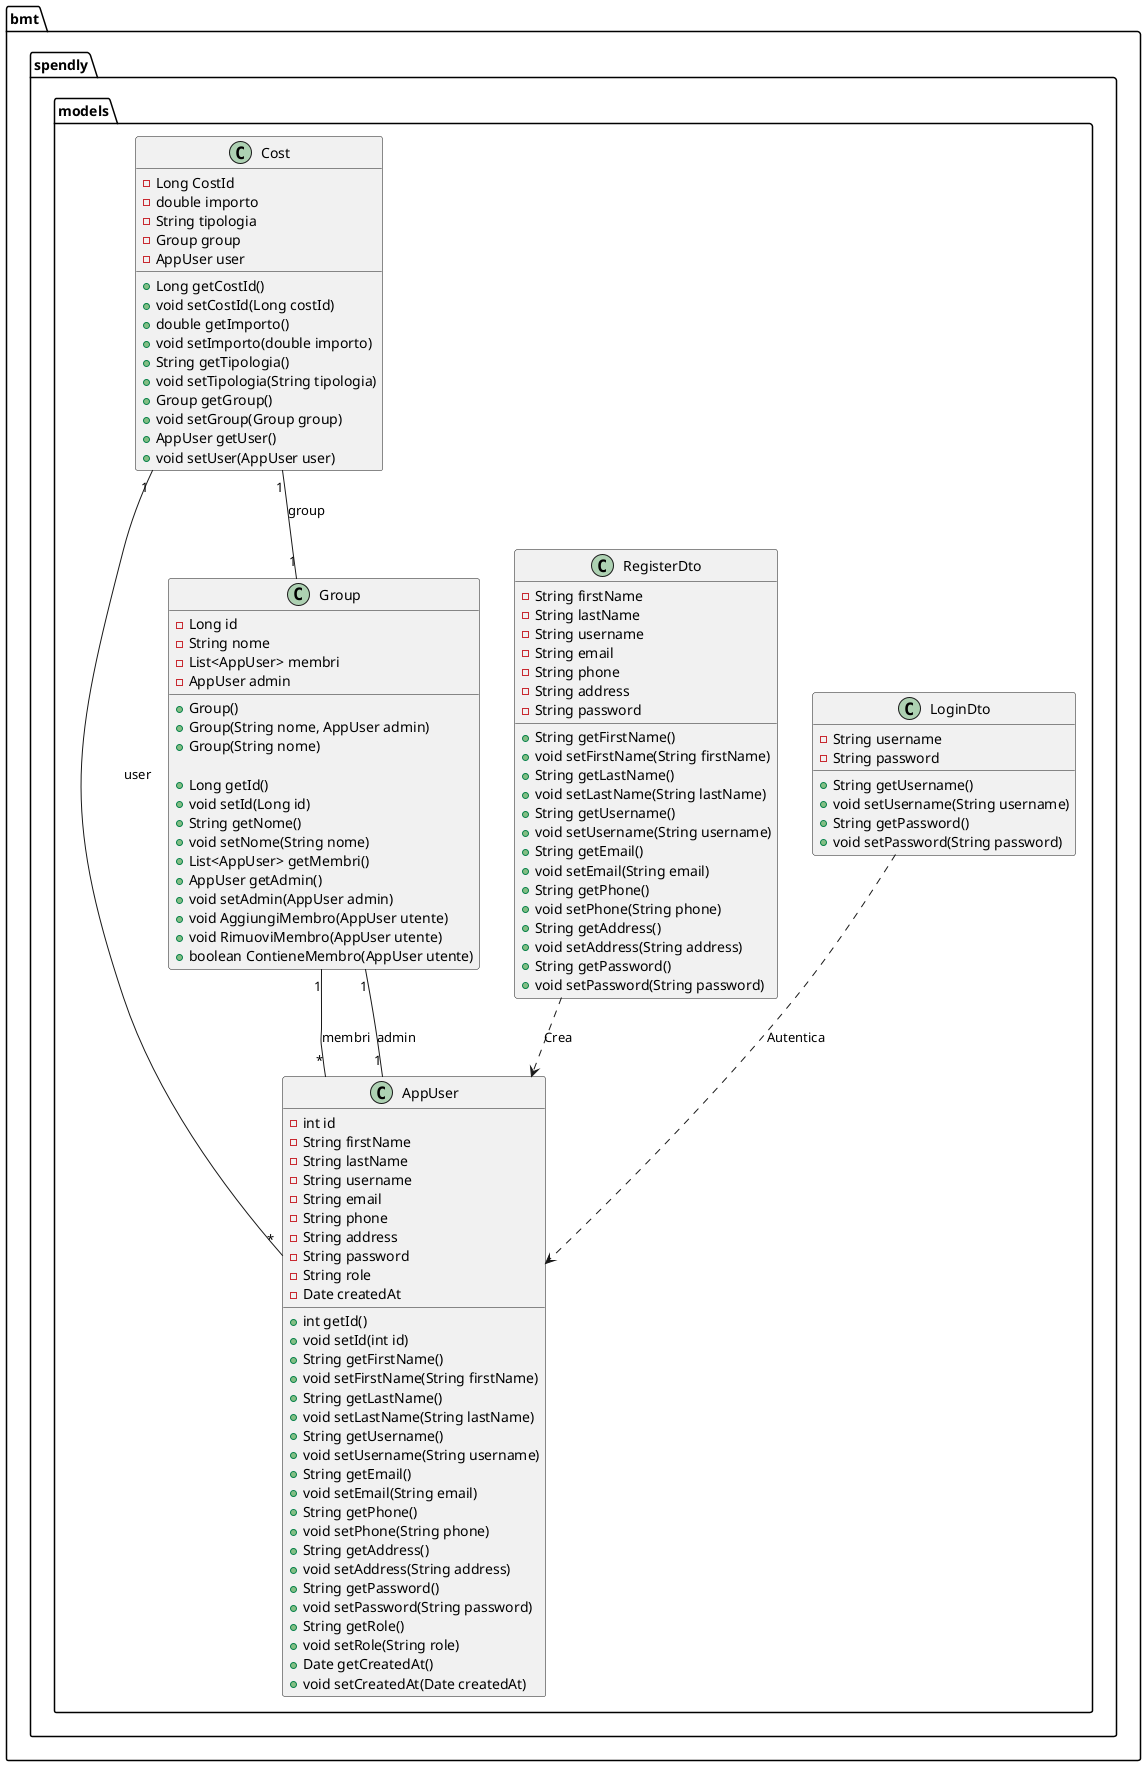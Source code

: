 @startuml
package "bmt.spendly.models" {
    class AppUser {
        - int id
        - String firstName
        - String lastName
        - String username
        - String email
        - String phone
        - String address
        - String password
        - String role
        - Date createdAt

        + int getId()
        + void setId(int id)
        + String getFirstName()
        + void setFirstName(String firstName)
        + String getLastName()
        + void setLastName(String lastName)
        + String getUsername()
        + void setUsername(String username)
        + String getEmail()
        + void setEmail(String email)
        + String getPhone()
        + void setPhone(String phone)
        + String getAddress()
        + void setAddress(String address)
        + String getPassword()
        + void setPassword(String password)
        + String getRole()
        + void setRole(String role)
        + Date getCreatedAt()
        + void setCreatedAt(Date createdAt)
    }

    class LoginDto {
        - String username
        - String password

        + String getUsername()
        + void setUsername(String username)
        + String getPassword()
        + void setPassword(String password)
    }

    class RegisterDto {
        - String firstName
        - String lastName
        - String username
        - String email
        - String phone
        - String address
        - String password

        + String getFirstName()
        + void setFirstName(String firstName)
        + String getLastName()
        + void setLastName(String lastName)
        + String getUsername()
        + void setUsername(String username)
        + String getEmail()
        + void setEmail(String email)
        + String getPhone()
        + void setPhone(String phone)
        + String getAddress()
        + void setAddress(String address)
        + String getPassword()
        + void setPassword(String password)
    }

    class Group {
        - Long id
        - String nome
        - List<AppUser> membri
        - AppUser admin

        + Group()
        + Group(String nome, AppUser admin)
        + Group(String nome)

        + Long getId()
        + void setId(Long id)
        + String getNome()
        + void setNome(String nome)
        + List<AppUser> getMembri()
        + AppUser getAdmin()
        + void setAdmin(AppUser admin)
        + void AggiungiMembro(AppUser utente)
        + void RimuoviMembro(AppUser utente)
        + boolean ContieneMembro(AppUser utente)
    }

    class Cost {
        - Long CostId
        - double importo
        - String tipologia
        - Group group
        - AppUser user

        + Long getCostId()
        + void setCostId(Long costId)
        + double getImporto()
        + void setImporto(double importo)
        + String getTipologia()
        + void setTipologia(String tipologia)
        + Group getGroup()
        + void setGroup(Group group)
        + AppUser getUser()
        + void setUser(AppUser user)
    }

    RegisterDto ..> AppUser : "Crea"
    LoginDto ..> AppUser : "Autentica"
    Group "1" -- "*" AppUser : membri
    Group "1" -- "1" AppUser : admin
    Cost "1" -- "1" Group : group
    Cost "1" -- "*" AppUser : user
}
@enduml
